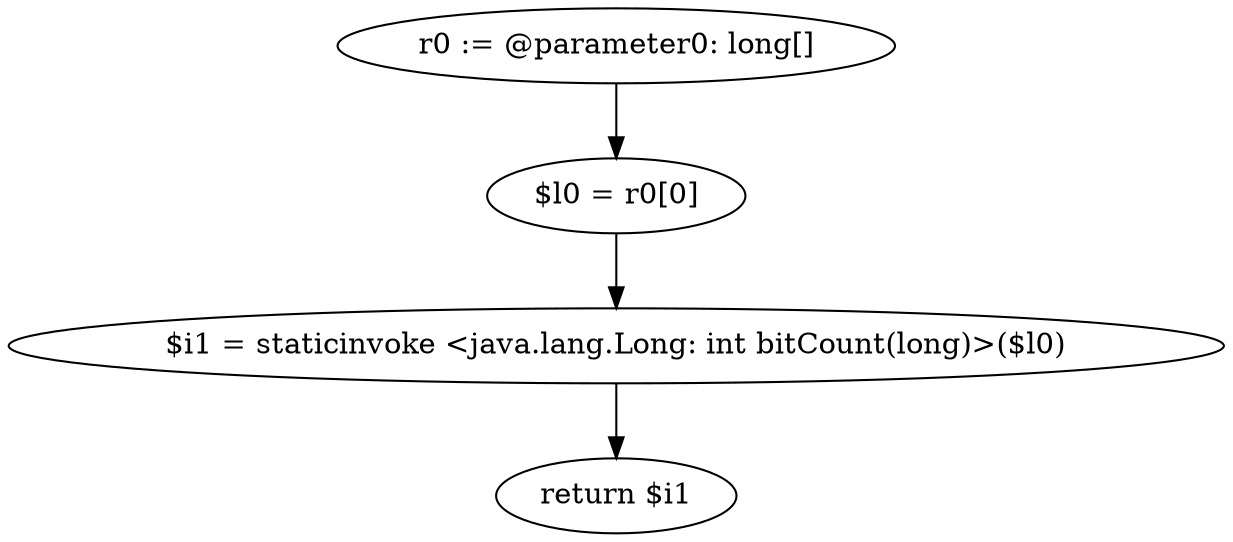 digraph "unitGraph" {
    "r0 := @parameter0: long[]"
    "$l0 = r0[0]"
    "$i1 = staticinvoke <java.lang.Long: int bitCount(long)>($l0)"
    "return $i1"
    "r0 := @parameter0: long[]"->"$l0 = r0[0]";
    "$l0 = r0[0]"->"$i1 = staticinvoke <java.lang.Long: int bitCount(long)>($l0)";
    "$i1 = staticinvoke <java.lang.Long: int bitCount(long)>($l0)"->"return $i1";
}
